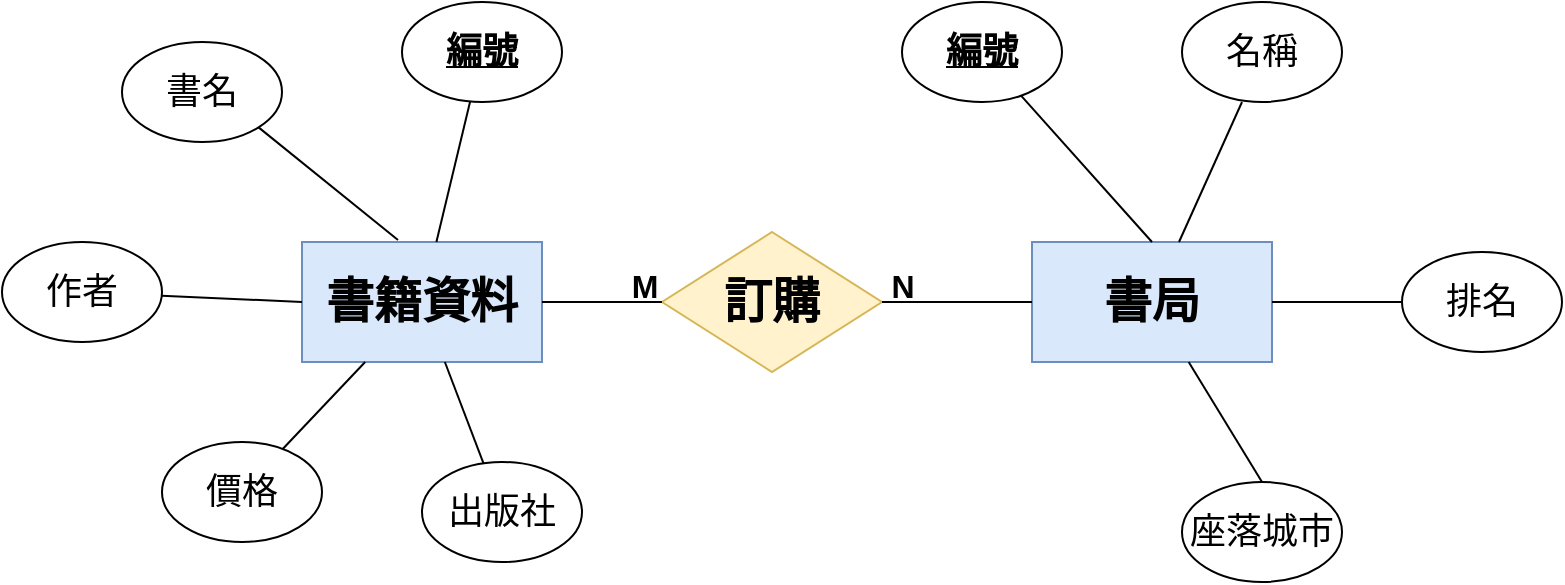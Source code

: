 <mxfile version="24.1.0" type="device">
  <diagram name="Page-1" id="ad52d381-51e7-2e0d-a935-2d0ddd2fd229">
    <mxGraphModel dx="1219" dy="724" grid="1" gridSize="10" guides="1" tooltips="1" connect="1" arrows="1" fold="1" page="1" pageScale="1" pageWidth="1169" pageHeight="827" background="none" math="0" shadow="0">
      <root>
        <mxCell id="0" />
        <mxCell id="1" parent="0" />
        <mxCell id="9PcxYXo_8FLNhXGX4yDR-6" value="&lt;h1&gt;書籍資料&lt;/h1&gt;" style="rounded=0;whiteSpace=wrap;html=1;fillColor=#dae8fc;strokeColor=#6c8ebf;" parent="1" vertex="1">
          <mxGeometry x="220" y="190" width="120" height="60" as="geometry" />
        </mxCell>
        <mxCell id="9PcxYXo_8FLNhXGX4yDR-7" value="&lt;h2&gt;&lt;u&gt;編號&lt;/u&gt;&lt;/h2&gt;" style="ellipse;whiteSpace=wrap;html=1;" parent="1" vertex="1">
          <mxGeometry x="270" y="70" width="80" height="50" as="geometry" />
        </mxCell>
        <mxCell id="9PcxYXo_8FLNhXGX4yDR-8" value="&lt;h2&gt;&lt;span style=&quot;font-weight: normal;&quot;&gt;書名&lt;/span&gt;&lt;/h2&gt;" style="ellipse;whiteSpace=wrap;html=1;" parent="1" vertex="1">
          <mxGeometry x="130" y="90" width="80" height="50" as="geometry" />
        </mxCell>
        <mxCell id="9PcxYXo_8FLNhXGX4yDR-9" value="&lt;h2&gt;&lt;span style=&quot;font-weight: normal;&quot;&gt;作者&lt;/span&gt;&lt;/h2&gt;" style="ellipse;whiteSpace=wrap;html=1;" parent="1" vertex="1">
          <mxGeometry x="70" y="190" width="80" height="50" as="geometry" />
        </mxCell>
        <mxCell id="9PcxYXo_8FLNhXGX4yDR-10" value="&lt;h2&gt;&lt;span style=&quot;font-weight: normal;&quot;&gt;價格&lt;/span&gt;&lt;/h2&gt;" style="ellipse;whiteSpace=wrap;html=1;" parent="1" vertex="1">
          <mxGeometry x="150" y="290" width="80" height="50" as="geometry" />
        </mxCell>
        <mxCell id="9PcxYXo_8FLNhXGX4yDR-11" value="" style="endArrow=none;html=1;rounded=0;" parent="1" source="9PcxYXo_8FLNhXGX4yDR-10" target="9PcxYXo_8FLNhXGX4yDR-6" edge="1">
          <mxGeometry width="50" height="50" relative="1" as="geometry">
            <mxPoint x="500" y="300" as="sourcePoint" />
            <mxPoint x="550" y="250" as="targetPoint" />
            <Array as="points" />
          </mxGeometry>
        </mxCell>
        <mxCell id="9PcxYXo_8FLNhXGX4yDR-12" value="" style="endArrow=none;html=1;rounded=0;entryX=0;entryY=0.5;entryDx=0;entryDy=0;" parent="1" source="9PcxYXo_8FLNhXGX4yDR-9" target="9PcxYXo_8FLNhXGX4yDR-6" edge="1">
          <mxGeometry width="50" height="50" relative="1" as="geometry">
            <mxPoint x="500" y="300" as="sourcePoint" />
            <mxPoint x="550" y="250" as="targetPoint" />
            <Array as="points" />
          </mxGeometry>
        </mxCell>
        <mxCell id="9PcxYXo_8FLNhXGX4yDR-14" value="" style="endArrow=none;html=1;rounded=0;entryX=1;entryY=1;entryDx=0;entryDy=0;exitX=0.4;exitY=-0.017;exitDx=0;exitDy=0;exitPerimeter=0;" parent="1" source="9PcxYXo_8FLNhXGX4yDR-6" target="9PcxYXo_8FLNhXGX4yDR-8" edge="1">
          <mxGeometry width="50" height="50" relative="1" as="geometry">
            <mxPoint x="500" y="300" as="sourcePoint" />
            <mxPoint x="550" y="250" as="targetPoint" />
          </mxGeometry>
        </mxCell>
        <mxCell id="9PcxYXo_8FLNhXGX4yDR-15" value="" style="endArrow=none;html=1;rounded=0;" parent="1" source="9PcxYXo_8FLNhXGX4yDR-6" target="9PcxYXo_8FLNhXGX4yDR-7" edge="1">
          <mxGeometry width="50" height="50" relative="1" as="geometry">
            <mxPoint x="500" y="300" as="sourcePoint" />
            <mxPoint x="550" y="250" as="targetPoint" />
          </mxGeometry>
        </mxCell>
        <mxCell id="9PcxYXo_8FLNhXGX4yDR-16" value="&lt;h1&gt;訂購&lt;/h1&gt;" style="rhombus;whiteSpace=wrap;html=1;fillColor=#fff2cc;strokeColor=#d6b656;" parent="1" vertex="1">
          <mxGeometry x="400" y="185" width="110" height="70" as="geometry" />
        </mxCell>
        <mxCell id="9PcxYXo_8FLNhXGX4yDR-17" value="" style="endArrow=none;html=1;rounded=0;" parent="1" source="9PcxYXo_8FLNhXGX4yDR-6" target="9PcxYXo_8FLNhXGX4yDR-16" edge="1">
          <mxGeometry width="50" height="50" relative="1" as="geometry">
            <mxPoint x="500" y="300" as="sourcePoint" />
            <mxPoint x="550" y="250" as="targetPoint" />
          </mxGeometry>
        </mxCell>
        <mxCell id="9PcxYXo_8FLNhXGX4yDR-19" value="&lt;h1 style=&quot;&quot;&gt;&lt;font style=&quot;font-size: 16px;&quot;&gt;M&lt;/font&gt;&lt;/h1&gt;" style="edgeLabel;html=1;align=center;verticalAlign=bottom;resizable=0;points=[];fontSize=11;labelBackgroundColor=none;textShadow=0;fontColor=default;" parent="9PcxYXo_8FLNhXGX4yDR-17" vertex="1" connectable="0">
          <mxGeometry x="0.427" y="3" relative="1" as="geometry">
            <mxPoint x="8" y="23" as="offset" />
          </mxGeometry>
        </mxCell>
        <mxCell id="9PcxYXo_8FLNhXGX4yDR-20" value="&lt;h1&gt;書局&lt;/h1&gt;" style="rounded=0;whiteSpace=wrap;html=1;fillColor=#dae8fc;strokeColor=#6c8ebf;" parent="1" vertex="1">
          <mxGeometry x="585" y="190" width="120" height="60" as="geometry" />
        </mxCell>
        <mxCell id="9PcxYXo_8FLNhXGX4yDR-24" value="&lt;h2&gt;&lt;span style=&quot;font-weight: normal;&quot;&gt;出版社&lt;/span&gt;&lt;/h2&gt;" style="ellipse;whiteSpace=wrap;html=1;" parent="1" vertex="1">
          <mxGeometry x="280" y="300" width="80" height="50" as="geometry" />
        </mxCell>
        <mxCell id="9PcxYXo_8FLNhXGX4yDR-21" value="" style="endArrow=none;html=1;rounded=0;entryX=0;entryY=0.5;entryDx=0;entryDy=0;exitX=1;exitY=0.5;exitDx=0;exitDy=0;" parent="1" source="9PcxYXo_8FLNhXGX4yDR-16" target="9PcxYXo_8FLNhXGX4yDR-20" edge="1">
          <mxGeometry width="50" height="50" relative="1" as="geometry">
            <mxPoint x="500" y="200" as="sourcePoint" />
            <mxPoint x="550" y="150" as="targetPoint" />
          </mxGeometry>
        </mxCell>
        <mxCell id="9PcxYXo_8FLNhXGX4yDR-25" value="" style="endArrow=none;html=1;rounded=0;" parent="1" source="9PcxYXo_8FLNhXGX4yDR-24" target="9PcxYXo_8FLNhXGX4yDR-6" edge="1">
          <mxGeometry width="50" height="50" relative="1" as="geometry">
            <mxPoint x="340" y="290" as="sourcePoint" />
            <mxPoint x="390" y="240" as="targetPoint" />
          </mxGeometry>
        </mxCell>
        <mxCell id="YDW3wuicVFt5JyDYn-ji-1" value="&lt;h1 style=&quot;&quot;&gt;&lt;font style=&quot;font-size: 16px;&quot;&gt;N&lt;/font&gt;&lt;/h1&gt;" style="edgeLabel;html=1;align=center;verticalAlign=bottom;resizable=0;points=[];fontSize=11;labelBackgroundColor=none;textShadow=0;fontColor=default;" parent="1" vertex="1" connectable="0">
          <mxGeometry x="520" y="240" as="geometry" />
        </mxCell>
        <mxCell id="YDW3wuicVFt5JyDYn-ji-2" value="&lt;h2&gt;&lt;u&gt;編號&lt;/u&gt;&lt;/h2&gt;" style="ellipse;whiteSpace=wrap;html=1;" parent="1" vertex="1">
          <mxGeometry x="520" y="70" width="80" height="50" as="geometry" />
        </mxCell>
        <mxCell id="YDW3wuicVFt5JyDYn-ji-3" value="&lt;h2&gt;&lt;span style=&quot;font-weight: normal;&quot;&gt;名稱&lt;/span&gt;&lt;/h2&gt;" style="ellipse;whiteSpace=wrap;html=1;" parent="1" vertex="1">
          <mxGeometry x="660" y="70" width="80" height="50" as="geometry" />
        </mxCell>
        <mxCell id="YDW3wuicVFt5JyDYn-ji-4" value="&lt;h2&gt;&lt;span style=&quot;font-weight: normal;&quot;&gt;排名&lt;/span&gt;&lt;/h2&gt;" style="ellipse;whiteSpace=wrap;html=1;" parent="1" vertex="1">
          <mxGeometry x="770" y="195" width="80" height="50" as="geometry" />
        </mxCell>
        <mxCell id="YDW3wuicVFt5JyDYn-ji-5" value="&lt;h2&gt;&lt;span style=&quot;font-weight: normal;&quot;&gt;座落城市&lt;/span&gt;&lt;/h2&gt;" style="ellipse;whiteSpace=wrap;html=1;" parent="1" vertex="1">
          <mxGeometry x="660" y="310" width="80" height="50" as="geometry" />
        </mxCell>
        <mxCell id="YDW3wuicVFt5JyDYn-ji-6" value="" style="endArrow=none;html=1;rounded=0;entryX=0.5;entryY=0;entryDx=0;entryDy=0;" parent="1" source="YDW3wuicVFt5JyDYn-ji-2" target="9PcxYXo_8FLNhXGX4yDR-20" edge="1">
          <mxGeometry width="50" height="50" relative="1" as="geometry">
            <mxPoint x="500" y="300" as="sourcePoint" />
            <mxPoint x="550" y="250" as="targetPoint" />
          </mxGeometry>
        </mxCell>
        <mxCell id="YDW3wuicVFt5JyDYn-ji-7" value="" style="endArrow=none;html=1;rounded=0;" parent="1" source="9PcxYXo_8FLNhXGX4yDR-20" edge="1">
          <mxGeometry width="50" height="50" relative="1" as="geometry">
            <mxPoint x="500" y="300" as="sourcePoint" />
            <mxPoint x="690" y="120" as="targetPoint" />
          </mxGeometry>
        </mxCell>
        <mxCell id="YDW3wuicVFt5JyDYn-ji-9" value="" style="endArrow=none;html=1;rounded=0;entryX=0;entryY=0.5;entryDx=0;entryDy=0;exitX=1;exitY=0.5;exitDx=0;exitDy=0;" parent="1" source="9PcxYXo_8FLNhXGX4yDR-20" target="YDW3wuicVFt5JyDYn-ji-4" edge="1">
          <mxGeometry width="50" height="50" relative="1" as="geometry">
            <mxPoint x="700" y="220" as="sourcePoint" />
            <mxPoint x="750" y="170" as="targetPoint" />
          </mxGeometry>
        </mxCell>
        <mxCell id="YDW3wuicVFt5JyDYn-ji-10" value="" style="endArrow=none;html=1;rounded=0;exitX=0.5;exitY=0;exitDx=0;exitDy=0;" parent="1" source="YDW3wuicVFt5JyDYn-ji-5" target="9PcxYXo_8FLNhXGX4yDR-20" edge="1">
          <mxGeometry width="50" height="50" relative="1" as="geometry">
            <mxPoint x="650" y="300" as="sourcePoint" />
            <mxPoint x="700" y="250" as="targetPoint" />
          </mxGeometry>
        </mxCell>
      </root>
    </mxGraphModel>
  </diagram>
</mxfile>
